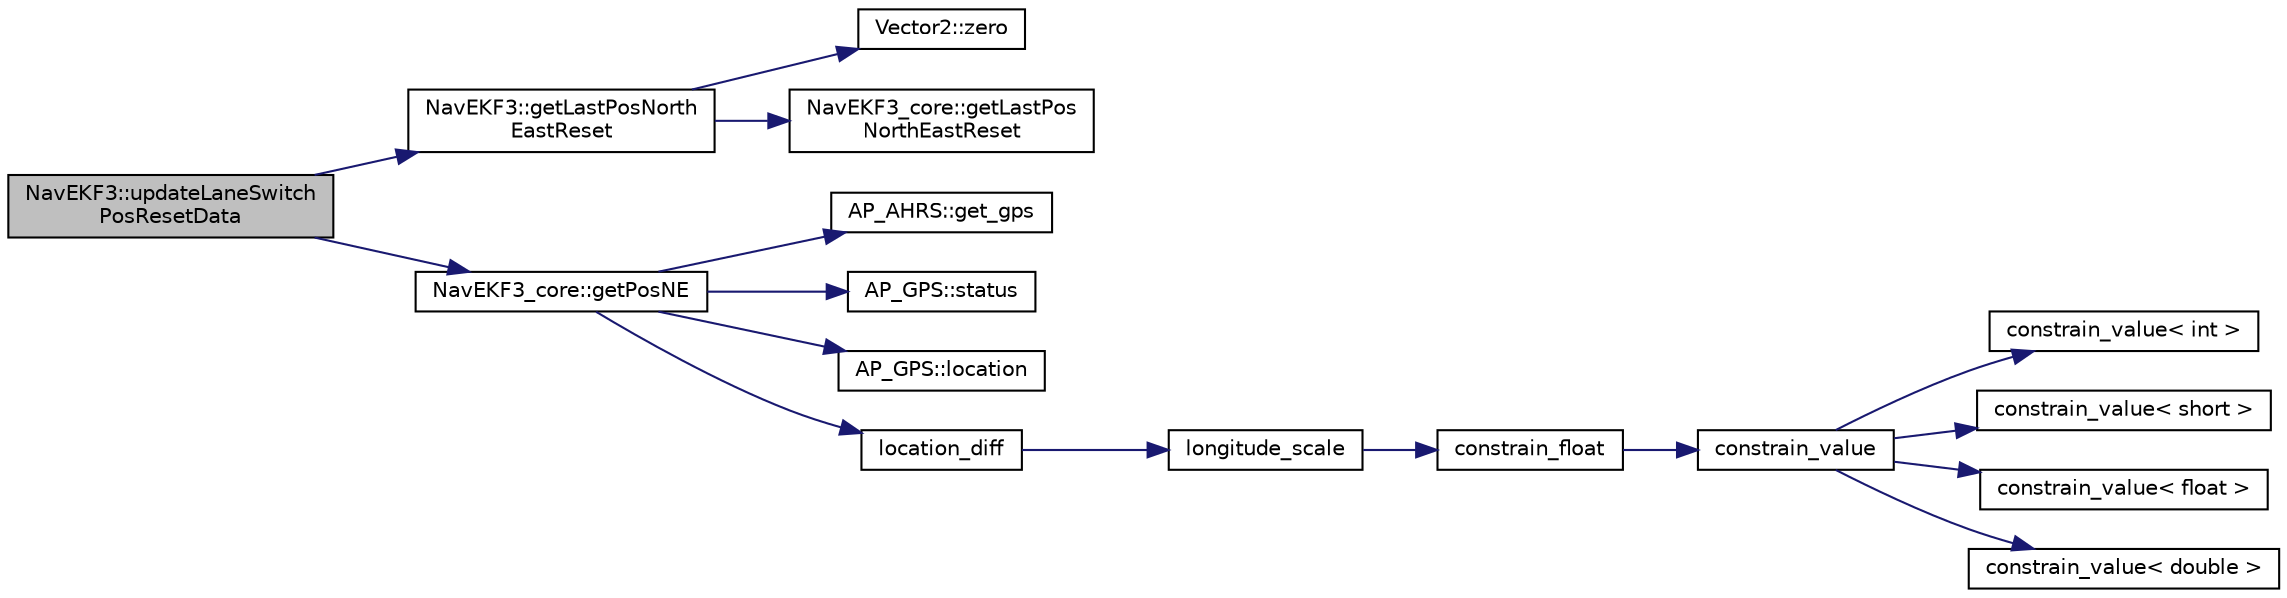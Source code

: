 digraph "NavEKF3::updateLaneSwitchPosResetData"
{
 // INTERACTIVE_SVG=YES
  edge [fontname="Helvetica",fontsize="10",labelfontname="Helvetica",labelfontsize="10"];
  node [fontname="Helvetica",fontsize="10",shape=record];
  rankdir="LR";
  Node1 [label="NavEKF3::updateLaneSwitch\lPosResetData",height=0.2,width=0.4,color="black", fillcolor="grey75", style="filled", fontcolor="black"];
  Node1 -> Node2 [color="midnightblue",fontsize="10",style="solid",fontname="Helvetica"];
  Node2 [label="NavEKF3::getLastPosNorth\lEastReset",height=0.2,width=0.4,color="black", fillcolor="white", style="filled",URL="$classNavEKF3.html#a48b06963494d6987aa9b204276f354e3"];
  Node2 -> Node3 [color="midnightblue",fontsize="10",style="solid",fontname="Helvetica"];
  Node3 [label="Vector2::zero",height=0.2,width=0.4,color="black", fillcolor="white", style="filled",URL="$structVector2.html#a6b537328ae913e3e7267b539e7a4af92"];
  Node2 -> Node4 [color="midnightblue",fontsize="10",style="solid",fontname="Helvetica"];
  Node4 [label="NavEKF3_core::getLastPos\lNorthEastReset",height=0.2,width=0.4,color="black", fillcolor="white", style="filled",URL="$classNavEKF3__core.html#ad9636201f5d1b2aae3849f4a69519247"];
  Node1 -> Node5 [color="midnightblue",fontsize="10",style="solid",fontname="Helvetica"];
  Node5 [label="NavEKF3_core::getPosNE",height=0.2,width=0.4,color="black", fillcolor="white", style="filled",URL="$classNavEKF3__core.html#ad3ba341208840aecf7db6d789c543d1b"];
  Node5 -> Node6 [color="midnightblue",fontsize="10",style="solid",fontname="Helvetica"];
  Node6 [label="AP_AHRS::get_gps",height=0.2,width=0.4,color="black", fillcolor="white", style="filled",URL="$classAP__AHRS.html#a3316284b2bf12b8db1b4a39539799efc"];
  Node5 -> Node7 [color="midnightblue",fontsize="10",style="solid",fontname="Helvetica"];
  Node7 [label="AP_GPS::status",height=0.2,width=0.4,color="black", fillcolor="white", style="filled",URL="$classAP__GPS.html#a9093c8cf1d5a78ccd8677229bb314d37",tooltip="Query GPS status. "];
  Node5 -> Node8 [color="midnightblue",fontsize="10",style="solid",fontname="Helvetica"];
  Node8 [label="AP_GPS::location",height=0.2,width=0.4,color="black", fillcolor="white", style="filled",URL="$classAP__GPS.html#a2ca8a9bad47faad1baeb09e124979022"];
  Node5 -> Node9 [color="midnightblue",fontsize="10",style="solid",fontname="Helvetica"];
  Node9 [label="location_diff",height=0.2,width=0.4,color="black", fillcolor="white", style="filled",URL="$location_8cpp.html#a527b26472ed6f2e0c141e109a0722a0a"];
  Node9 -> Node10 [color="midnightblue",fontsize="10",style="solid",fontname="Helvetica"];
  Node10 [label="longitude_scale",height=0.2,width=0.4,color="black", fillcolor="white", style="filled",URL="$location_8cpp.html#ad2368c582f3e0c135e2a74772f4db61a"];
  Node10 -> Node11 [color="midnightblue",fontsize="10",style="solid",fontname="Helvetica"];
  Node11 [label="constrain_float",height=0.2,width=0.4,color="black", fillcolor="white", style="filled",URL="$AP__Math_8h.html#ad525609d9dba6ffa556a0fbf08a3f9b4"];
  Node11 -> Node12 [color="midnightblue",fontsize="10",style="solid",fontname="Helvetica"];
  Node12 [label="constrain_value",height=0.2,width=0.4,color="black", fillcolor="white", style="filled",URL="$AP__Math_8h.html#a20e8f8671c282c69c1954652b6d61585"];
  Node12 -> Node13 [color="midnightblue",fontsize="10",style="solid",fontname="Helvetica"];
  Node13 [label="constrain_value\< int \>",height=0.2,width=0.4,color="black", fillcolor="white", style="filled",URL="$AP__Math_8cpp.html#a37e8e901754cb9c8e53a8e3030c82c50"];
  Node12 -> Node14 [color="midnightblue",fontsize="10",style="solid",fontname="Helvetica"];
  Node14 [label="constrain_value\< short \>",height=0.2,width=0.4,color="black", fillcolor="white", style="filled",URL="$AP__Math_8cpp.html#afdbe107ec1987d318a6347816fbf2b89"];
  Node12 -> Node15 [color="midnightblue",fontsize="10",style="solid",fontname="Helvetica"];
  Node15 [label="constrain_value\< float \>",height=0.2,width=0.4,color="black", fillcolor="white", style="filled",URL="$AP__Math_8cpp.html#ae6c621670c214da687de21d4e3a92587"];
  Node12 -> Node16 [color="midnightblue",fontsize="10",style="solid",fontname="Helvetica"];
  Node16 [label="constrain_value\< double \>",height=0.2,width=0.4,color="black", fillcolor="white", style="filled",URL="$AP__Math_8cpp.html#afe3990b00e9abc43fa97dfaf8e32f5c4"];
}
